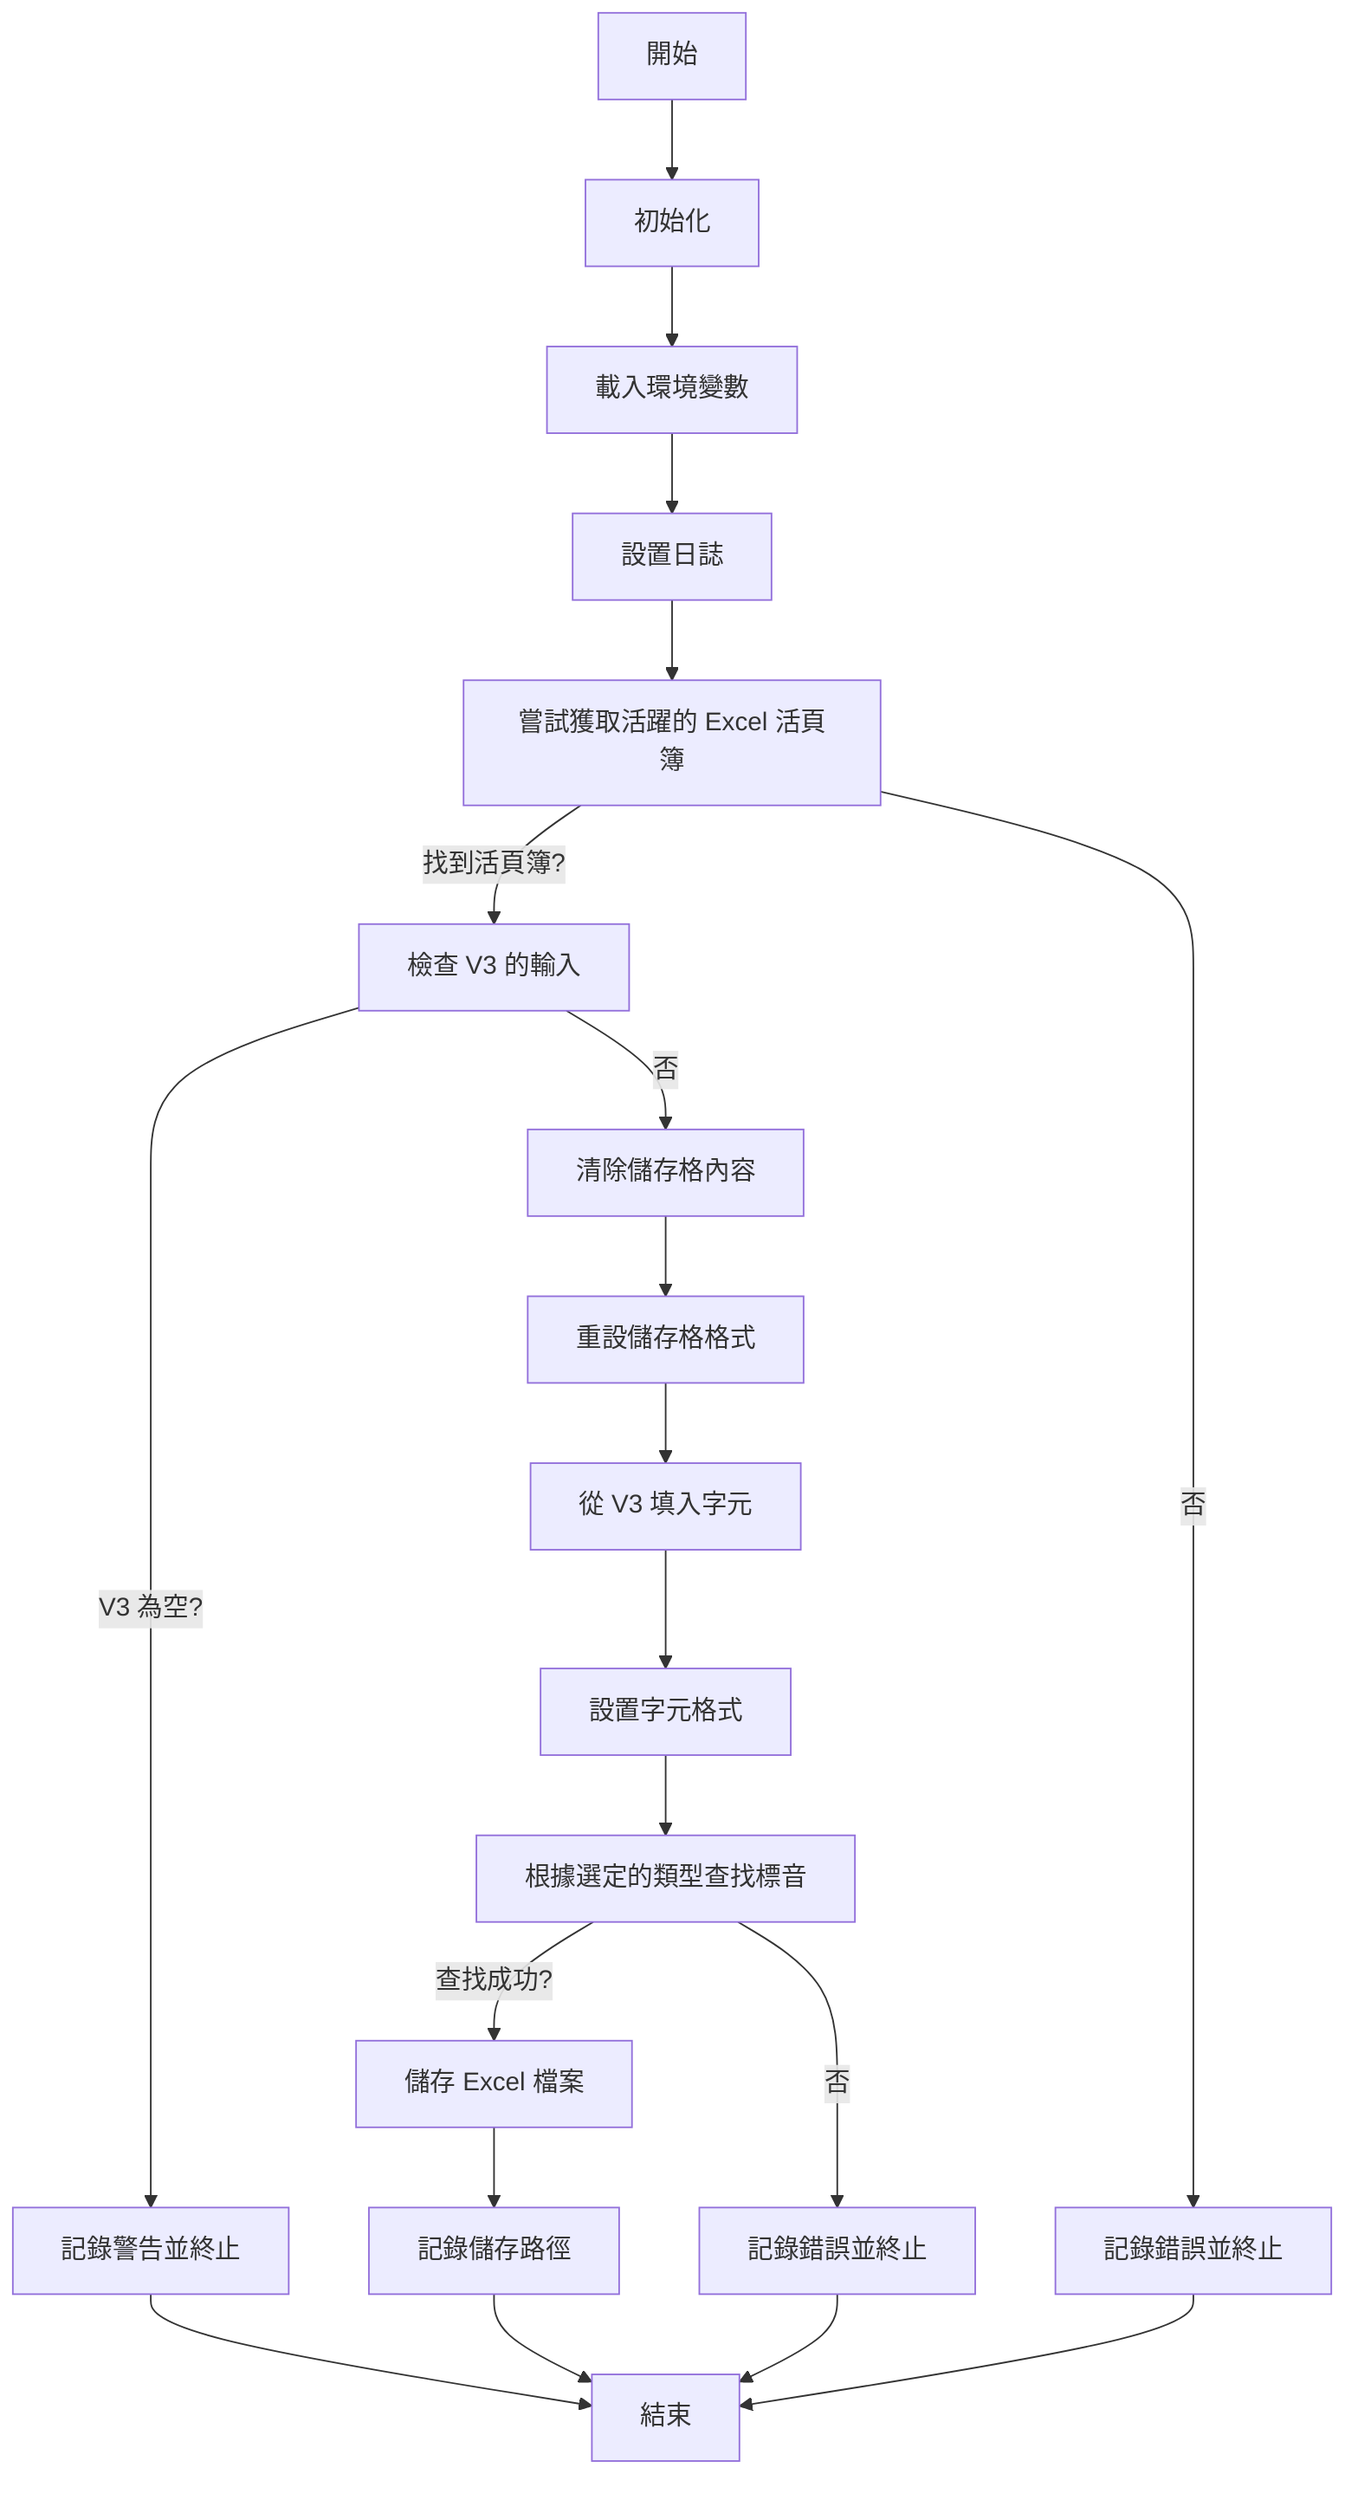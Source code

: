 flowchart TD
    A[開始] --> B[初始化]
    B --> C[載入環境變數]
    C --> D[設置日誌]
    D --> E[嘗試獲取活躍的 Excel 活頁簿]
    E -->|找到活頁簿?| F[檢查 V3 的輸入]
    E -->|否| G[記錄錯誤並終止]
    F -->|V3 為空?| H[記錄警告並終止]
    F -->|否| I[清除儲存格內容]
    I --> J[重設儲存格格式]
    J --> K[從 V3 填入字元]
    K --> L[設置字元格式]
    L --> M[根據選定的類型查找標音]
    M -->|查找成功?| N[儲存 Excel 檔案]
    M -->|否| O[記錄錯誤並終止]
    N --> P[記錄儲存路徑]
    P --> Q[結束]
    G --> Q
    H --> Q
    O --> Q